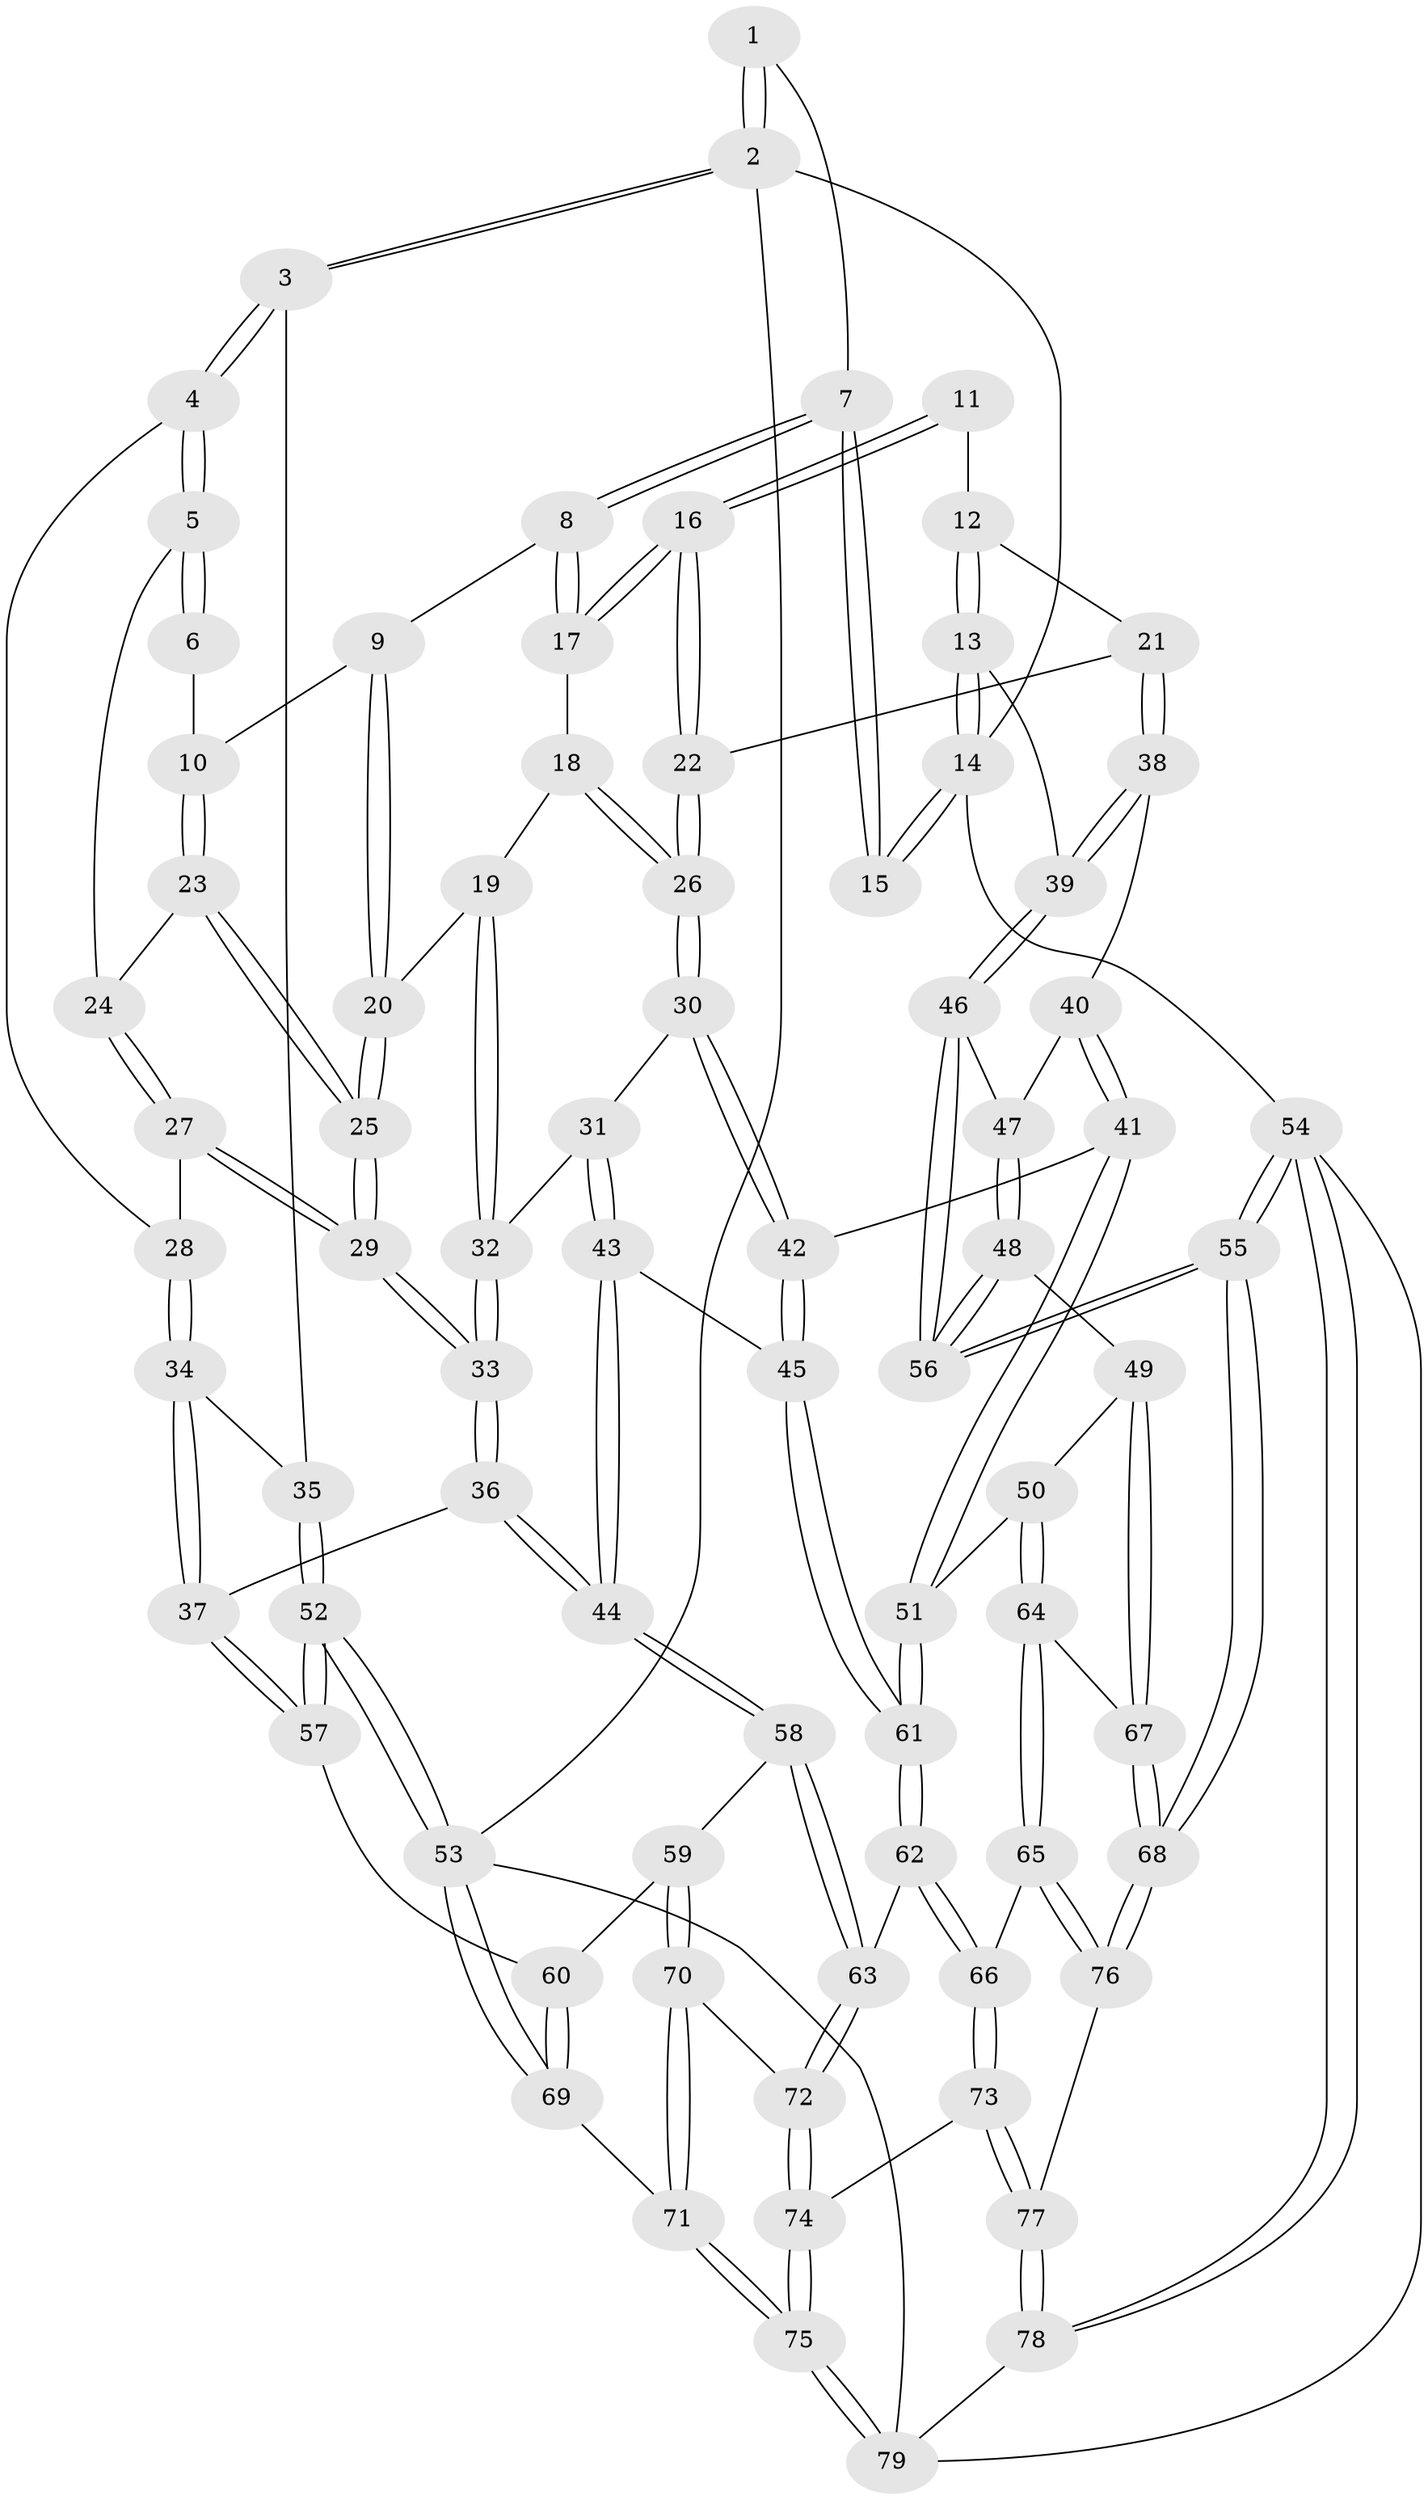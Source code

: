 // Generated by graph-tools (version 1.1) at 2025/17/03/09/25 04:17:08]
// undirected, 79 vertices, 194 edges
graph export_dot {
graph [start="1"]
  node [color=gray90,style=filled];
  1 [pos="+0.4164107217874414+0"];
  2 [pos="+0+0"];
  3 [pos="+0+0.06006526548201949"];
  4 [pos="+0.1988960007808433+0.13840446444648435"];
  5 [pos="+0.22717454111772978+0.1268130835298226"];
  6 [pos="+0.35355074621535465+0.0013783274256613301"];
  7 [pos="+0.6191577865466568+0"];
  8 [pos="+0.6132547042248857+0"];
  9 [pos="+0.48952050021649873+0.057042430516864695"];
  10 [pos="+0.3993031419962224+0.12080006008440716"];
  11 [pos="+0.7160762988006267+0"];
  12 [pos="+0.8337963941286867+0.07999168633868001"];
  13 [pos="+1+0"];
  14 [pos="+1+0"];
  15 [pos="+0.6626696470404018+0"];
  16 [pos="+0.7193085223175073+0.2067815677719419"];
  17 [pos="+0.5920841410294607+0.10015338101230228"];
  18 [pos="+0.5632165257296485+0.14766425130291896"];
  19 [pos="+0.5345935121363852+0.1772902765224128"];
  20 [pos="+0.43801527899664505+0.19544295817438187"];
  21 [pos="+0.8340691339166217+0.21299461471313716"];
  22 [pos="+0.7348010248381524+0.2325897283039582"];
  23 [pos="+0.40952763908559503+0.16839159443962748"];
  24 [pos="+0.24902758058138402+0.1339712280190793"];
  25 [pos="+0.4302559277486251+0.1985029094864289"];
  26 [pos="+0.6933188723175676+0.2796190873685536"];
  27 [pos="+0.3657716638652239+0.23283421663277984"];
  28 [pos="+0.2577180996002867+0.24904261118776602"];
  29 [pos="+0.4174137320490316+0.23263377282026879"];
  30 [pos="+0.6585073733695654+0.33612213969013216"];
  31 [pos="+0.63484649138419+0.33432927245097216"];
  32 [pos="+0.6056183265489499+0.32622250258472485"];
  33 [pos="+0.43225617468330546+0.35840752447054036"];
  34 [pos="+0.23549407525789812+0.42669338235029425"];
  35 [pos="+0+0.19179440390382496"];
  36 [pos="+0.3784882462940303+0.44687908430378326"];
  37 [pos="+0.24258066303579817+0.43708856475292907"];
  38 [pos="+0.8797165749406035+0.2423750958972953"];
  39 [pos="+1+0.21220303183899378"];
  40 [pos="+0.8514335249582305+0.4188522733589343"];
  41 [pos="+0.7562924291857901+0.49314241826420707"];
  42 [pos="+0.7478542435599335+0.4883821183499421"];
  43 [pos="+0.4941891579524509+0.5474904799399821"];
  44 [pos="+0.45116484989322525+0.5466504788415533"];
  45 [pos="+0.514141132866074+0.5512726439734689"];
  46 [pos="+1+0.2707899774939297"];
  47 [pos="+0.8831361241821416+0.4224395008850695"];
  48 [pos="+1+0.5437857470205938"];
  49 [pos="+0.849046073274345+0.5847733662155293"];
  50 [pos="+0.805901455485433+0.557457853080778"];
  51 [pos="+0.7564460883591473+0.493577930206147"];
  52 [pos="+0+0.5088372815254706"];
  53 [pos="+0+0.8125870907842282"];
  54 [pos="+1+1"];
  55 [pos="+1+1"];
  56 [pos="+1+0.5619580621483593"];
  57 [pos="+0.1690126531077639+0.5530280880758217"];
  58 [pos="+0.4256797742264647+0.6301914964717913"];
  59 [pos="+0.3590634836940832+0.6985517811035065"];
  60 [pos="+0.1699860127805966+0.5669049320694748"];
  61 [pos="+0.6380434910855958+0.7002130587019689"];
  62 [pos="+0.640981364019328+0.7262458779486605"];
  63 [pos="+0.5244697269780241+0.7426455023393073"];
  64 [pos="+0.7320558604952998+0.7626833655218963"];
  65 [pos="+0.7013562834207777+0.7831483954916295"];
  66 [pos="+0.685790509414642+0.7766224198442345"];
  67 [pos="+0.904427285419487+0.7350906061595559"];
  68 [pos="+1+0.9939406090806759"];
  69 [pos="+0.11523253602196096+0.762756076237971"];
  70 [pos="+0.3556908774725087+0.7075276400818505"];
  71 [pos="+0.27146055249161793+0.8694767537156821"];
  72 [pos="+0.5008815523380955+0.7983694357159444"];
  73 [pos="+0.5675598810494241+0.863392343683964"];
  74 [pos="+0.49046375663568614+0.8549341416827632"];
  75 [pos="+0.31541048318335885+0.9819435880422648"];
  76 [pos="+0.7265289759421922+0.8495420183526747"];
  77 [pos="+0.667833947604897+1"];
  78 [pos="+0.665829782164389+1"];
  79 [pos="+0.3131811679719172+1"];
  1 -- 2;
  1 -- 2;
  1 -- 7;
  2 -- 3;
  2 -- 3;
  2 -- 14;
  2 -- 53;
  3 -- 4;
  3 -- 4;
  3 -- 35;
  4 -- 5;
  4 -- 5;
  4 -- 28;
  5 -- 6;
  5 -- 6;
  5 -- 24;
  6 -- 10;
  7 -- 8;
  7 -- 8;
  7 -- 15;
  7 -- 15;
  8 -- 9;
  8 -- 17;
  8 -- 17;
  9 -- 10;
  9 -- 20;
  9 -- 20;
  10 -- 23;
  10 -- 23;
  11 -- 12;
  11 -- 16;
  11 -- 16;
  12 -- 13;
  12 -- 13;
  12 -- 21;
  13 -- 14;
  13 -- 14;
  13 -- 39;
  14 -- 15;
  14 -- 15;
  14 -- 54;
  16 -- 17;
  16 -- 17;
  16 -- 22;
  16 -- 22;
  17 -- 18;
  18 -- 19;
  18 -- 26;
  18 -- 26;
  19 -- 20;
  19 -- 32;
  19 -- 32;
  20 -- 25;
  20 -- 25;
  21 -- 22;
  21 -- 38;
  21 -- 38;
  22 -- 26;
  22 -- 26;
  23 -- 24;
  23 -- 25;
  23 -- 25;
  24 -- 27;
  24 -- 27;
  25 -- 29;
  25 -- 29;
  26 -- 30;
  26 -- 30;
  27 -- 28;
  27 -- 29;
  27 -- 29;
  28 -- 34;
  28 -- 34;
  29 -- 33;
  29 -- 33;
  30 -- 31;
  30 -- 42;
  30 -- 42;
  31 -- 32;
  31 -- 43;
  31 -- 43;
  32 -- 33;
  32 -- 33;
  33 -- 36;
  33 -- 36;
  34 -- 35;
  34 -- 37;
  34 -- 37;
  35 -- 52;
  35 -- 52;
  36 -- 37;
  36 -- 44;
  36 -- 44;
  37 -- 57;
  37 -- 57;
  38 -- 39;
  38 -- 39;
  38 -- 40;
  39 -- 46;
  39 -- 46;
  40 -- 41;
  40 -- 41;
  40 -- 47;
  41 -- 42;
  41 -- 51;
  41 -- 51;
  42 -- 45;
  42 -- 45;
  43 -- 44;
  43 -- 44;
  43 -- 45;
  44 -- 58;
  44 -- 58;
  45 -- 61;
  45 -- 61;
  46 -- 47;
  46 -- 56;
  46 -- 56;
  47 -- 48;
  47 -- 48;
  48 -- 49;
  48 -- 56;
  48 -- 56;
  49 -- 50;
  49 -- 67;
  49 -- 67;
  50 -- 51;
  50 -- 64;
  50 -- 64;
  51 -- 61;
  51 -- 61;
  52 -- 53;
  52 -- 53;
  52 -- 57;
  52 -- 57;
  53 -- 69;
  53 -- 69;
  53 -- 79;
  54 -- 55;
  54 -- 55;
  54 -- 78;
  54 -- 78;
  54 -- 79;
  55 -- 56;
  55 -- 56;
  55 -- 68;
  55 -- 68;
  57 -- 60;
  58 -- 59;
  58 -- 63;
  58 -- 63;
  59 -- 60;
  59 -- 70;
  59 -- 70;
  60 -- 69;
  60 -- 69;
  61 -- 62;
  61 -- 62;
  62 -- 63;
  62 -- 66;
  62 -- 66;
  63 -- 72;
  63 -- 72;
  64 -- 65;
  64 -- 65;
  64 -- 67;
  65 -- 66;
  65 -- 76;
  65 -- 76;
  66 -- 73;
  66 -- 73;
  67 -- 68;
  67 -- 68;
  68 -- 76;
  68 -- 76;
  69 -- 71;
  70 -- 71;
  70 -- 71;
  70 -- 72;
  71 -- 75;
  71 -- 75;
  72 -- 74;
  72 -- 74;
  73 -- 74;
  73 -- 77;
  73 -- 77;
  74 -- 75;
  74 -- 75;
  75 -- 79;
  75 -- 79;
  76 -- 77;
  77 -- 78;
  77 -- 78;
  78 -- 79;
}
